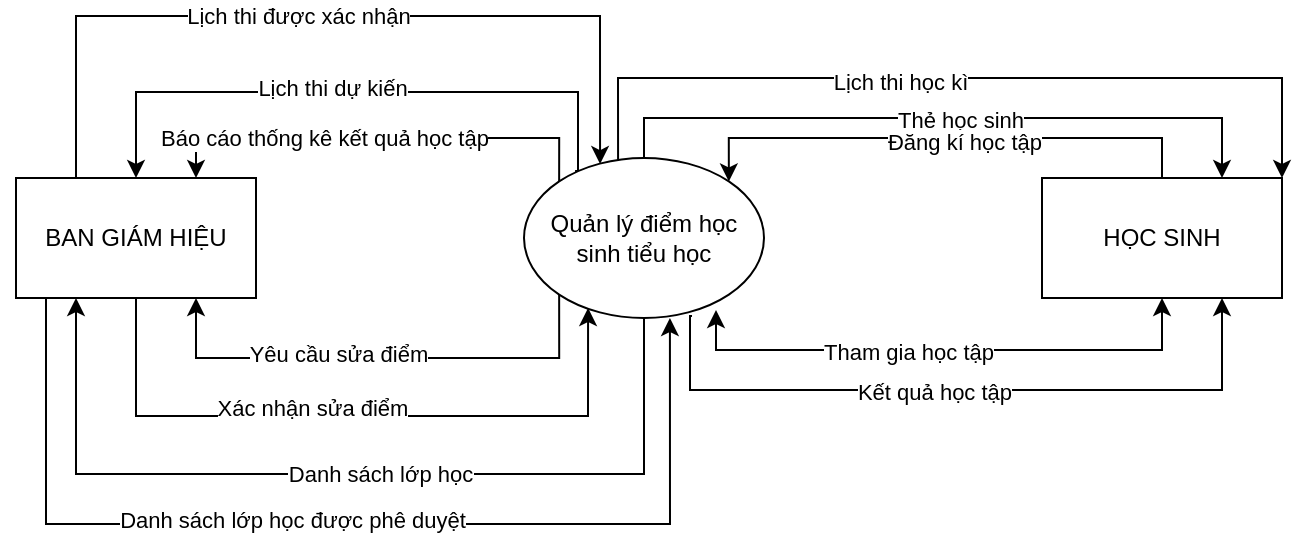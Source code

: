 <mxfile version="14.4.3" type="github">
  <diagram id="1vEWWUkTscpkUTFqP1_E" name="Page-1">
    <mxGraphModel dx="1351" dy="776" grid="0" gridSize="10" guides="1" tooltips="1" connect="1" arrows="1" fold="1" page="1" pageScale="1" pageWidth="850" pageHeight="1100" background="#ffffff" math="0" shadow="0">
      <root>
        <mxCell id="0" />
        <mxCell id="1" parent="0" />
        <mxCell id="jQeJXfxP2YYo6J_EapRw-13" style="edgeStyle=orthogonalEdgeStyle;rounded=0;orthogonalLoop=1;jettySize=auto;html=1;exitX=0.5;exitY=0;exitDx=0;exitDy=0;entryX=0.75;entryY=0;entryDx=0;entryDy=0;" edge="1" parent="1" source="jQeJXfxP2YYo6J_EapRw-1" target="jQeJXfxP2YYo6J_EapRw-3">
          <mxGeometry relative="1" as="geometry" />
        </mxCell>
        <mxCell id="jQeJXfxP2YYo6J_EapRw-32" value="Thẻ học sinh" style="edgeLabel;html=1;align=center;verticalAlign=middle;resizable=0;points=[];" vertex="1" connectable="0" parent="jQeJXfxP2YYo6J_EapRw-13">
          <mxGeometry x="0.05" y="-1" relative="1" as="geometry">
            <mxPoint as="offset" />
          </mxGeometry>
        </mxCell>
        <mxCell id="jQeJXfxP2YYo6J_EapRw-15" style="edgeStyle=orthogonalEdgeStyle;rounded=0;orthogonalLoop=1;jettySize=auto;html=1;entryX=1;entryY=0;entryDx=0;entryDy=0;exitX=0.392;exitY=0.025;exitDx=0;exitDy=0;exitPerimeter=0;" edge="1" parent="1" source="jQeJXfxP2YYo6J_EapRw-1" target="jQeJXfxP2YYo6J_EapRw-3">
          <mxGeometry relative="1" as="geometry">
            <Array as="points">
              <mxPoint x="411" y="273" />
              <mxPoint x="743" y="273" />
            </Array>
          </mxGeometry>
        </mxCell>
        <mxCell id="jQeJXfxP2YYo6J_EapRw-16" value="Lịch thi học kì" style="edgeLabel;html=1;align=center;verticalAlign=middle;resizable=0;points=[];" vertex="1" connectable="0" parent="jQeJXfxP2YYo6J_EapRw-15">
          <mxGeometry x="-0.137" y="-2" relative="1" as="geometry">
            <mxPoint as="offset" />
          </mxGeometry>
        </mxCell>
        <mxCell id="jQeJXfxP2YYo6J_EapRw-19" style="edgeStyle=orthogonalEdgeStyle;rounded=0;orthogonalLoop=1;jettySize=auto;html=1;exitX=0.7;exitY=0.988;exitDx=0;exitDy=0;entryX=0.75;entryY=1;entryDx=0;entryDy=0;exitPerimeter=0;" edge="1" parent="1" source="jQeJXfxP2YYo6J_EapRw-1" target="jQeJXfxP2YYo6J_EapRw-3">
          <mxGeometry relative="1" as="geometry">
            <Array as="points">
              <mxPoint x="447" y="392" />
              <mxPoint x="447" y="429" />
              <mxPoint x="713" y="429" />
            </Array>
          </mxGeometry>
        </mxCell>
        <mxCell id="jQeJXfxP2YYo6J_EapRw-20" value="Kết quả học tập" style="edgeLabel;html=1;align=center;verticalAlign=middle;resizable=0;points=[];" vertex="1" connectable="0" parent="jQeJXfxP2YYo6J_EapRw-19">
          <mxGeometry x="-0.089" y="-1" relative="1" as="geometry">
            <mxPoint as="offset" />
          </mxGeometry>
        </mxCell>
        <mxCell id="jQeJXfxP2YYo6J_EapRw-21" style="edgeStyle=orthogonalEdgeStyle;rounded=0;orthogonalLoop=1;jettySize=auto;html=1;exitX=0;exitY=0;exitDx=0;exitDy=0;entryX=0.75;entryY=0;entryDx=0;entryDy=0;labelPosition=center;verticalLabelPosition=middle;align=center;verticalAlign=middle;" edge="1" parent="1" source="jQeJXfxP2YYo6J_EapRw-1" target="jQeJXfxP2YYo6J_EapRw-2">
          <mxGeometry relative="1" as="geometry">
            <Array as="points">
              <mxPoint x="382" y="303" />
              <mxPoint x="200" y="303" />
            </Array>
          </mxGeometry>
        </mxCell>
        <mxCell id="jQeJXfxP2YYo6J_EapRw-22" value="&lt;div align=&quot;right&quot;&gt;Báo cáo thống kê kết quả học tập&lt;br&gt;&lt;/div&gt;" style="edgeLabel;html=1;align=center;verticalAlign=middle;resizable=0;points=[];" vertex="1" connectable="0" parent="jQeJXfxP2YYo6J_EapRw-21">
          <mxGeometry x="0.248" relative="1" as="geometry">
            <mxPoint as="offset" />
          </mxGeometry>
        </mxCell>
        <mxCell id="jQeJXfxP2YYo6J_EapRw-23" style="edgeStyle=orthogonalEdgeStyle;rounded=0;orthogonalLoop=1;jettySize=auto;html=1;exitX=0;exitY=1;exitDx=0;exitDy=0;entryX=0.75;entryY=1;entryDx=0;entryDy=0;align=right;" edge="1" parent="1" source="jQeJXfxP2YYo6J_EapRw-1" target="jQeJXfxP2YYo6J_EapRw-2">
          <mxGeometry relative="1" as="geometry">
            <Array as="points">
              <mxPoint x="382" y="413" />
              <mxPoint x="200" y="413" />
            </Array>
          </mxGeometry>
        </mxCell>
        <mxCell id="jQeJXfxP2YYo6J_EapRw-24" value="Yêu cầu sửa điểm" style="edgeLabel;html=1;align=center;verticalAlign=middle;resizable=0;points=[];" vertex="1" connectable="0" parent="jQeJXfxP2YYo6J_EapRw-23">
          <mxGeometry x="0.17" y="-2" relative="1" as="geometry">
            <mxPoint as="offset" />
          </mxGeometry>
        </mxCell>
        <mxCell id="jQeJXfxP2YYo6J_EapRw-27" style="edgeStyle=orthogonalEdgeStyle;rounded=0;orthogonalLoop=1;jettySize=auto;html=1;exitX=0.5;exitY=1;exitDx=0;exitDy=0;entryX=0.25;entryY=1;entryDx=0;entryDy=0;align=right;" edge="1" parent="1" source="jQeJXfxP2YYo6J_EapRw-1" target="jQeJXfxP2YYo6J_EapRw-2">
          <mxGeometry relative="1" as="geometry">
            <Array as="points">
              <mxPoint x="424" y="471" />
              <mxPoint x="140" y="471" />
            </Array>
          </mxGeometry>
        </mxCell>
        <mxCell id="jQeJXfxP2YYo6J_EapRw-29" value="Danh sách lớp học" style="edgeLabel;html=1;align=center;verticalAlign=middle;resizable=0;points=[];" vertex="1" connectable="0" parent="jQeJXfxP2YYo6J_EapRw-27">
          <mxGeometry x="-0.067" relative="1" as="geometry">
            <mxPoint as="offset" />
          </mxGeometry>
        </mxCell>
        <mxCell id="jQeJXfxP2YYo6J_EapRw-33" style="edgeStyle=orthogonalEdgeStyle;rounded=0;orthogonalLoop=1;jettySize=auto;html=1;exitX=0.217;exitY=0.075;exitDx=0;exitDy=0;entryX=0.5;entryY=0;entryDx=0;entryDy=0;align=right;exitPerimeter=0;" edge="1" parent="1" source="jQeJXfxP2YYo6J_EapRw-1" target="jQeJXfxP2YYo6J_EapRw-2">
          <mxGeometry relative="1" as="geometry">
            <Array as="points">
              <mxPoint x="390" y="325" />
              <mxPoint x="391" y="325" />
              <mxPoint x="391" y="280" />
              <mxPoint x="170" y="280" />
            </Array>
          </mxGeometry>
        </mxCell>
        <mxCell id="jQeJXfxP2YYo6J_EapRw-34" value="Lịch thi dự kiến" style="edgeLabel;html=1;align=center;verticalAlign=middle;resizable=0;points=[];" vertex="1" connectable="0" parent="jQeJXfxP2YYo6J_EapRw-33">
          <mxGeometry x="0.111" y="-2" relative="1" as="geometry">
            <mxPoint as="offset" />
          </mxGeometry>
        </mxCell>
        <mxCell id="jQeJXfxP2YYo6J_EapRw-1" value="Quản lý điểm học sinh tiểu học" style="ellipse;whiteSpace=wrap;html=1;" vertex="1" parent="1">
          <mxGeometry x="364" y="313" width="120" height="80" as="geometry" />
        </mxCell>
        <mxCell id="jQeJXfxP2YYo6J_EapRw-9" style="edgeStyle=orthogonalEdgeStyle;orthogonalLoop=1;jettySize=auto;html=1;exitX=0.5;exitY=1;exitDx=0;exitDy=0;rounded=0;fontStyle=0;entryX=0.267;entryY=0.938;entryDx=0;entryDy=0;entryPerimeter=0;" edge="1" parent="1" source="jQeJXfxP2YYo6J_EapRw-2" target="jQeJXfxP2YYo6J_EapRw-1">
          <mxGeometry relative="1" as="geometry">
            <mxPoint x="396" y="408" as="targetPoint" />
            <Array as="points">
              <mxPoint x="170" y="442" />
              <mxPoint x="396" y="442" />
            </Array>
          </mxGeometry>
        </mxCell>
        <mxCell id="jQeJXfxP2YYo6J_EapRw-26" value="Xác nhận sửa điểm" style="edgeLabel;html=1;align=center;verticalAlign=middle;resizable=0;points=[];" vertex="1" connectable="0" parent="jQeJXfxP2YYo6J_EapRw-9">
          <mxGeometry x="-0.134" y="4" relative="1" as="geometry">
            <mxPoint as="offset" />
          </mxGeometry>
        </mxCell>
        <mxCell id="jQeJXfxP2YYo6J_EapRw-30" style="edgeStyle=orthogonalEdgeStyle;rounded=0;orthogonalLoop=1;jettySize=auto;html=1;exitX=0;exitY=1;exitDx=0;exitDy=0;entryX=0.608;entryY=1;entryDx=0;entryDy=0;entryPerimeter=0;align=right;" edge="1" parent="1" source="jQeJXfxP2YYo6J_EapRw-2" target="jQeJXfxP2YYo6J_EapRw-1">
          <mxGeometry relative="1" as="geometry">
            <Array as="points">
              <mxPoint x="125" y="383" />
              <mxPoint x="125" y="496" />
              <mxPoint x="437" y="496" />
            </Array>
          </mxGeometry>
        </mxCell>
        <mxCell id="jQeJXfxP2YYo6J_EapRw-31" value="Danh sách lớp học được phê duyệt" style="edgeLabel;html=1;align=center;verticalAlign=middle;resizable=0;points=[];" vertex="1" connectable="0" parent="jQeJXfxP2YYo6J_EapRw-30">
          <mxGeometry x="-0.075" y="2" relative="1" as="geometry">
            <mxPoint as="offset" />
          </mxGeometry>
        </mxCell>
        <mxCell id="jQeJXfxP2YYo6J_EapRw-35" style="edgeStyle=orthogonalEdgeStyle;rounded=0;orthogonalLoop=1;jettySize=auto;html=1;exitX=0.25;exitY=0;exitDx=0;exitDy=0;entryX=0.317;entryY=0.038;entryDx=0;entryDy=0;entryPerimeter=0;align=right;" edge="1" parent="1" source="jQeJXfxP2YYo6J_EapRw-2" target="jQeJXfxP2YYo6J_EapRw-1">
          <mxGeometry relative="1" as="geometry">
            <Array as="points">
              <mxPoint x="140" y="242" />
              <mxPoint x="402" y="242" />
            </Array>
          </mxGeometry>
        </mxCell>
        <mxCell id="jQeJXfxP2YYo6J_EapRw-36" value="Lịch thi được xác nhận" style="edgeLabel;html=1;align=center;verticalAlign=middle;resizable=0;points=[];" vertex="1" connectable="0" parent="jQeJXfxP2YYo6J_EapRw-35">
          <mxGeometry x="-0.079" relative="1" as="geometry">
            <mxPoint as="offset" />
          </mxGeometry>
        </mxCell>
        <mxCell id="jQeJXfxP2YYo6J_EapRw-2" value="BAN GIÁM HIỆU" style="rounded=0;whiteSpace=wrap;html=1;" vertex="1" parent="1">
          <mxGeometry x="110" y="323" width="120" height="60" as="geometry" />
        </mxCell>
        <mxCell id="jQeJXfxP2YYo6J_EapRw-11" style="edgeStyle=orthogonalEdgeStyle;rounded=0;orthogonalLoop=1;jettySize=auto;html=1;exitX=0.5;exitY=0;exitDx=0;exitDy=0;entryX=1;entryY=0;entryDx=0;entryDy=0;" edge="1" parent="1" source="jQeJXfxP2YYo6J_EapRw-3" target="jQeJXfxP2YYo6J_EapRw-1">
          <mxGeometry relative="1" as="geometry">
            <Array as="points">
              <mxPoint x="683" y="303" />
              <mxPoint x="466" y="303" />
            </Array>
          </mxGeometry>
        </mxCell>
        <mxCell id="jQeJXfxP2YYo6J_EapRw-12" value="Đăng kí học tập" style="edgeLabel;html=1;align=center;verticalAlign=middle;resizable=0;points=[];" vertex="1" connectable="0" parent="jQeJXfxP2YYo6J_EapRw-11">
          <mxGeometry x="-0.073" y="2" relative="1" as="geometry">
            <mxPoint as="offset" />
          </mxGeometry>
        </mxCell>
        <mxCell id="jQeJXfxP2YYo6J_EapRw-3" value="HỌC SINH" style="rounded=0;whiteSpace=wrap;html=1;" vertex="1" parent="1">
          <mxGeometry x="623" y="323" width="120" height="60" as="geometry" />
        </mxCell>
        <mxCell id="jQeJXfxP2YYo6J_EapRw-37" value="" style="endArrow=classic;startArrow=classic;html=1;align=right;exitX=0.8;exitY=0.95;exitDx=0;exitDy=0;exitPerimeter=0;entryX=0.5;entryY=1;entryDx=0;entryDy=0;edgeStyle=orthogonalEdgeStyle;rounded=0;" edge="1" parent="1" source="jQeJXfxP2YYo6J_EapRw-1" target="jQeJXfxP2YYo6J_EapRw-3">
          <mxGeometry width="50" height="50" relative="1" as="geometry">
            <mxPoint x="468" y="378" as="sourcePoint" />
            <mxPoint x="518" y="328" as="targetPoint" />
            <Array as="points">
              <mxPoint x="460" y="409" />
              <mxPoint x="683" y="409" />
            </Array>
          </mxGeometry>
        </mxCell>
        <mxCell id="jQeJXfxP2YYo6J_EapRw-38" value="Tham gia học tập" style="edgeLabel;html=1;align=center;verticalAlign=middle;resizable=0;points=[];" vertex="1" connectable="0" parent="jQeJXfxP2YYo6J_EapRw-37">
          <mxGeometry x="-0.138" y="-1" relative="1" as="geometry">
            <mxPoint as="offset" />
          </mxGeometry>
        </mxCell>
      </root>
    </mxGraphModel>
  </diagram>
</mxfile>
